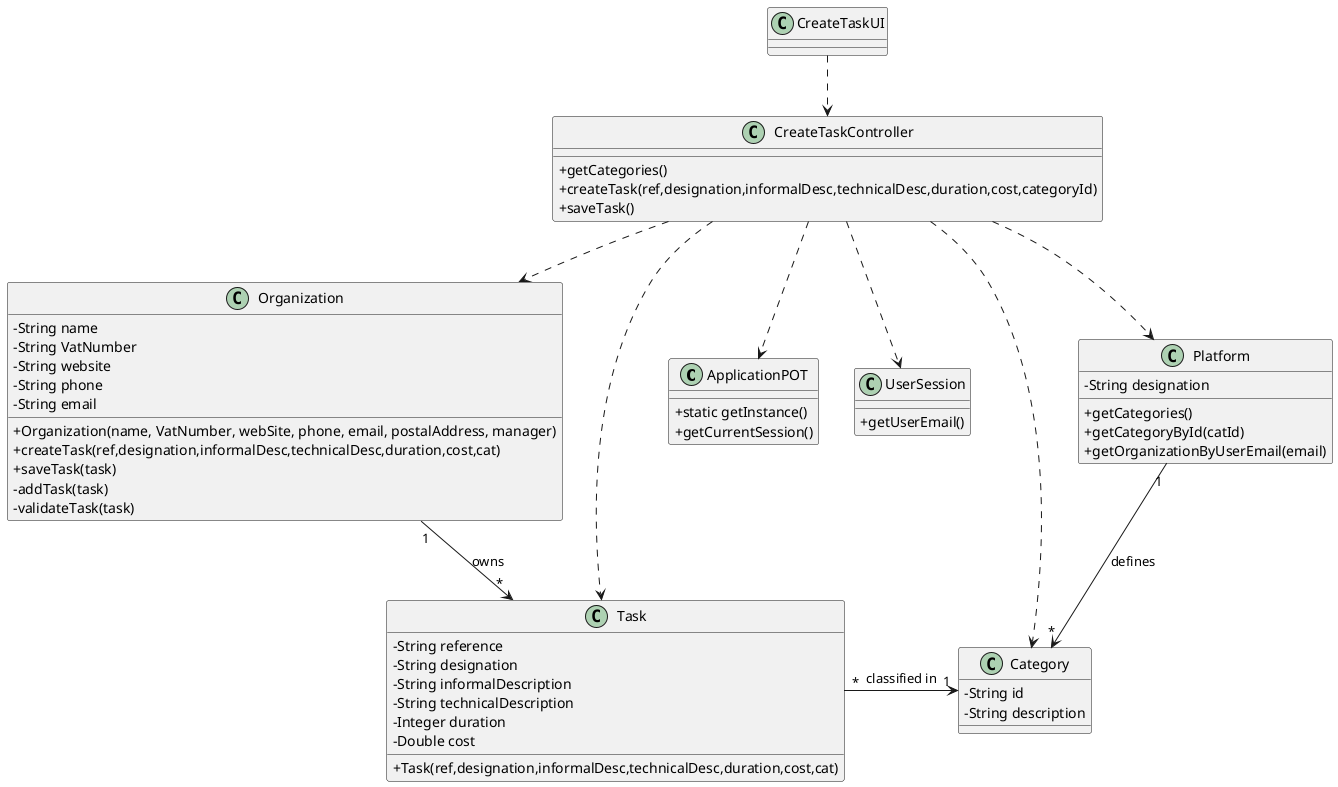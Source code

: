 @startuml
skinparam classAttributeIconSize 0

class ApplicationPOT
{
  +static getInstance()
  +getCurrentSession()
}

class UserSession
{
  +getUserEmail()
}

class Task {
  -String reference
  -String designation
  -String informalDescription
  -String technicalDescription
  -Integer duration
  -Double cost
  +Task(ref,designation,informalDesc,technicalDesc,duration,cost,cat)
}

class Category {
  -String id
  -String description
}

class Organization {
  -String name
  -String VatNumber
  -String website
  -String phone
  -String email
  +Organization(name, VatNumber, webSite, phone, email, postalAddress, manager)
  +createTask(ref,designation,informalDesc,technicalDesc,duration,cost,cat)
  +saveTask(task)
  -addTask(task)
  -validateTask(task)
}

class Platform {
  -String designation
  +getCategories()
  +getCategoryById(catId)
  +getOrganizationByUserEmail(email)
}

class CreateTaskController {
  +getCategories()
  +createTask(ref,designation,informalDesc,technicalDesc,duration,cost,categoryId)
  +saveTask()
}

class CreateTaskUI {

}

CreateTaskUI ..> CreateTaskController
CreateTaskController ..> Platform
CreateTaskController ..> Category
CreateTaskController ..> Task
CreateTaskController ..> Organization
CreateTaskController ..> ApplicationPOT
CreateTaskController ..> UserSession
Task "*" -> "1" Category : classified in
Platform "1" --> "*" Category : defines
Organization "1" --> "*" Task : owns


@enduml